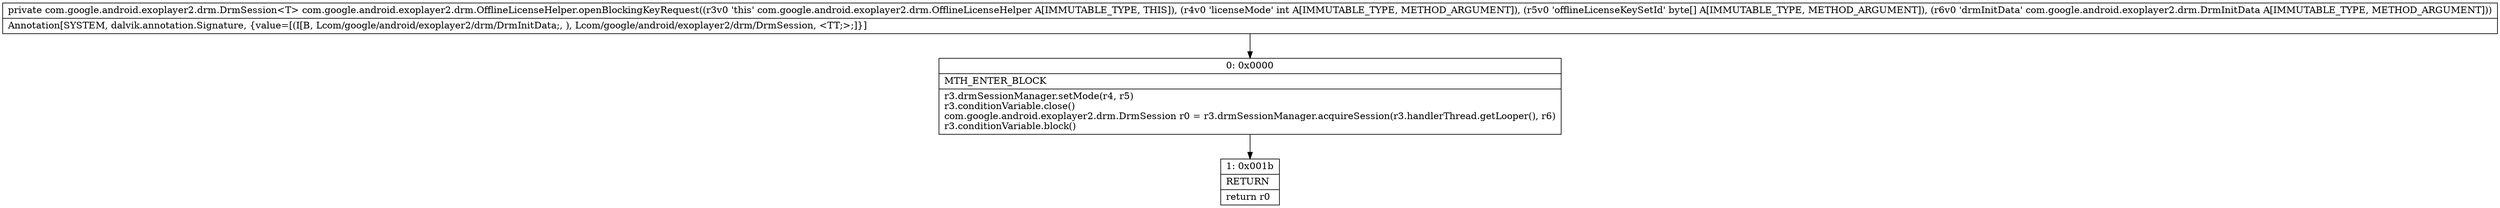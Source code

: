 digraph "CFG forcom.google.android.exoplayer2.drm.OfflineLicenseHelper.openBlockingKeyRequest(I[BLcom\/google\/android\/exoplayer2\/drm\/DrmInitData;)Lcom\/google\/android\/exoplayer2\/drm\/DrmSession;" {
Node_0 [shape=record,label="{0\:\ 0x0000|MTH_ENTER_BLOCK\l|r3.drmSessionManager.setMode(r4, r5)\lr3.conditionVariable.close()\lcom.google.android.exoplayer2.drm.DrmSession r0 = r3.drmSessionManager.acquireSession(r3.handlerThread.getLooper(), r6)\lr3.conditionVariable.block()\l}"];
Node_1 [shape=record,label="{1\:\ 0x001b|RETURN\l|return r0\l}"];
MethodNode[shape=record,label="{private com.google.android.exoplayer2.drm.DrmSession\<T\> com.google.android.exoplayer2.drm.OfflineLicenseHelper.openBlockingKeyRequest((r3v0 'this' com.google.android.exoplayer2.drm.OfflineLicenseHelper A[IMMUTABLE_TYPE, THIS]), (r4v0 'licenseMode' int A[IMMUTABLE_TYPE, METHOD_ARGUMENT]), (r5v0 'offlineLicenseKeySetId' byte[] A[IMMUTABLE_TYPE, METHOD_ARGUMENT]), (r6v0 'drmInitData' com.google.android.exoplayer2.drm.DrmInitData A[IMMUTABLE_TYPE, METHOD_ARGUMENT]))  | Annotation[SYSTEM, dalvik.annotation.Signature, \{value=[(I[B, Lcom\/google\/android\/exoplayer2\/drm\/DrmInitData;, ), Lcom\/google\/android\/exoplayer2\/drm\/DrmSession, \<TT;\>;]\}]\l}"];
MethodNode -> Node_0;
Node_0 -> Node_1;
}

